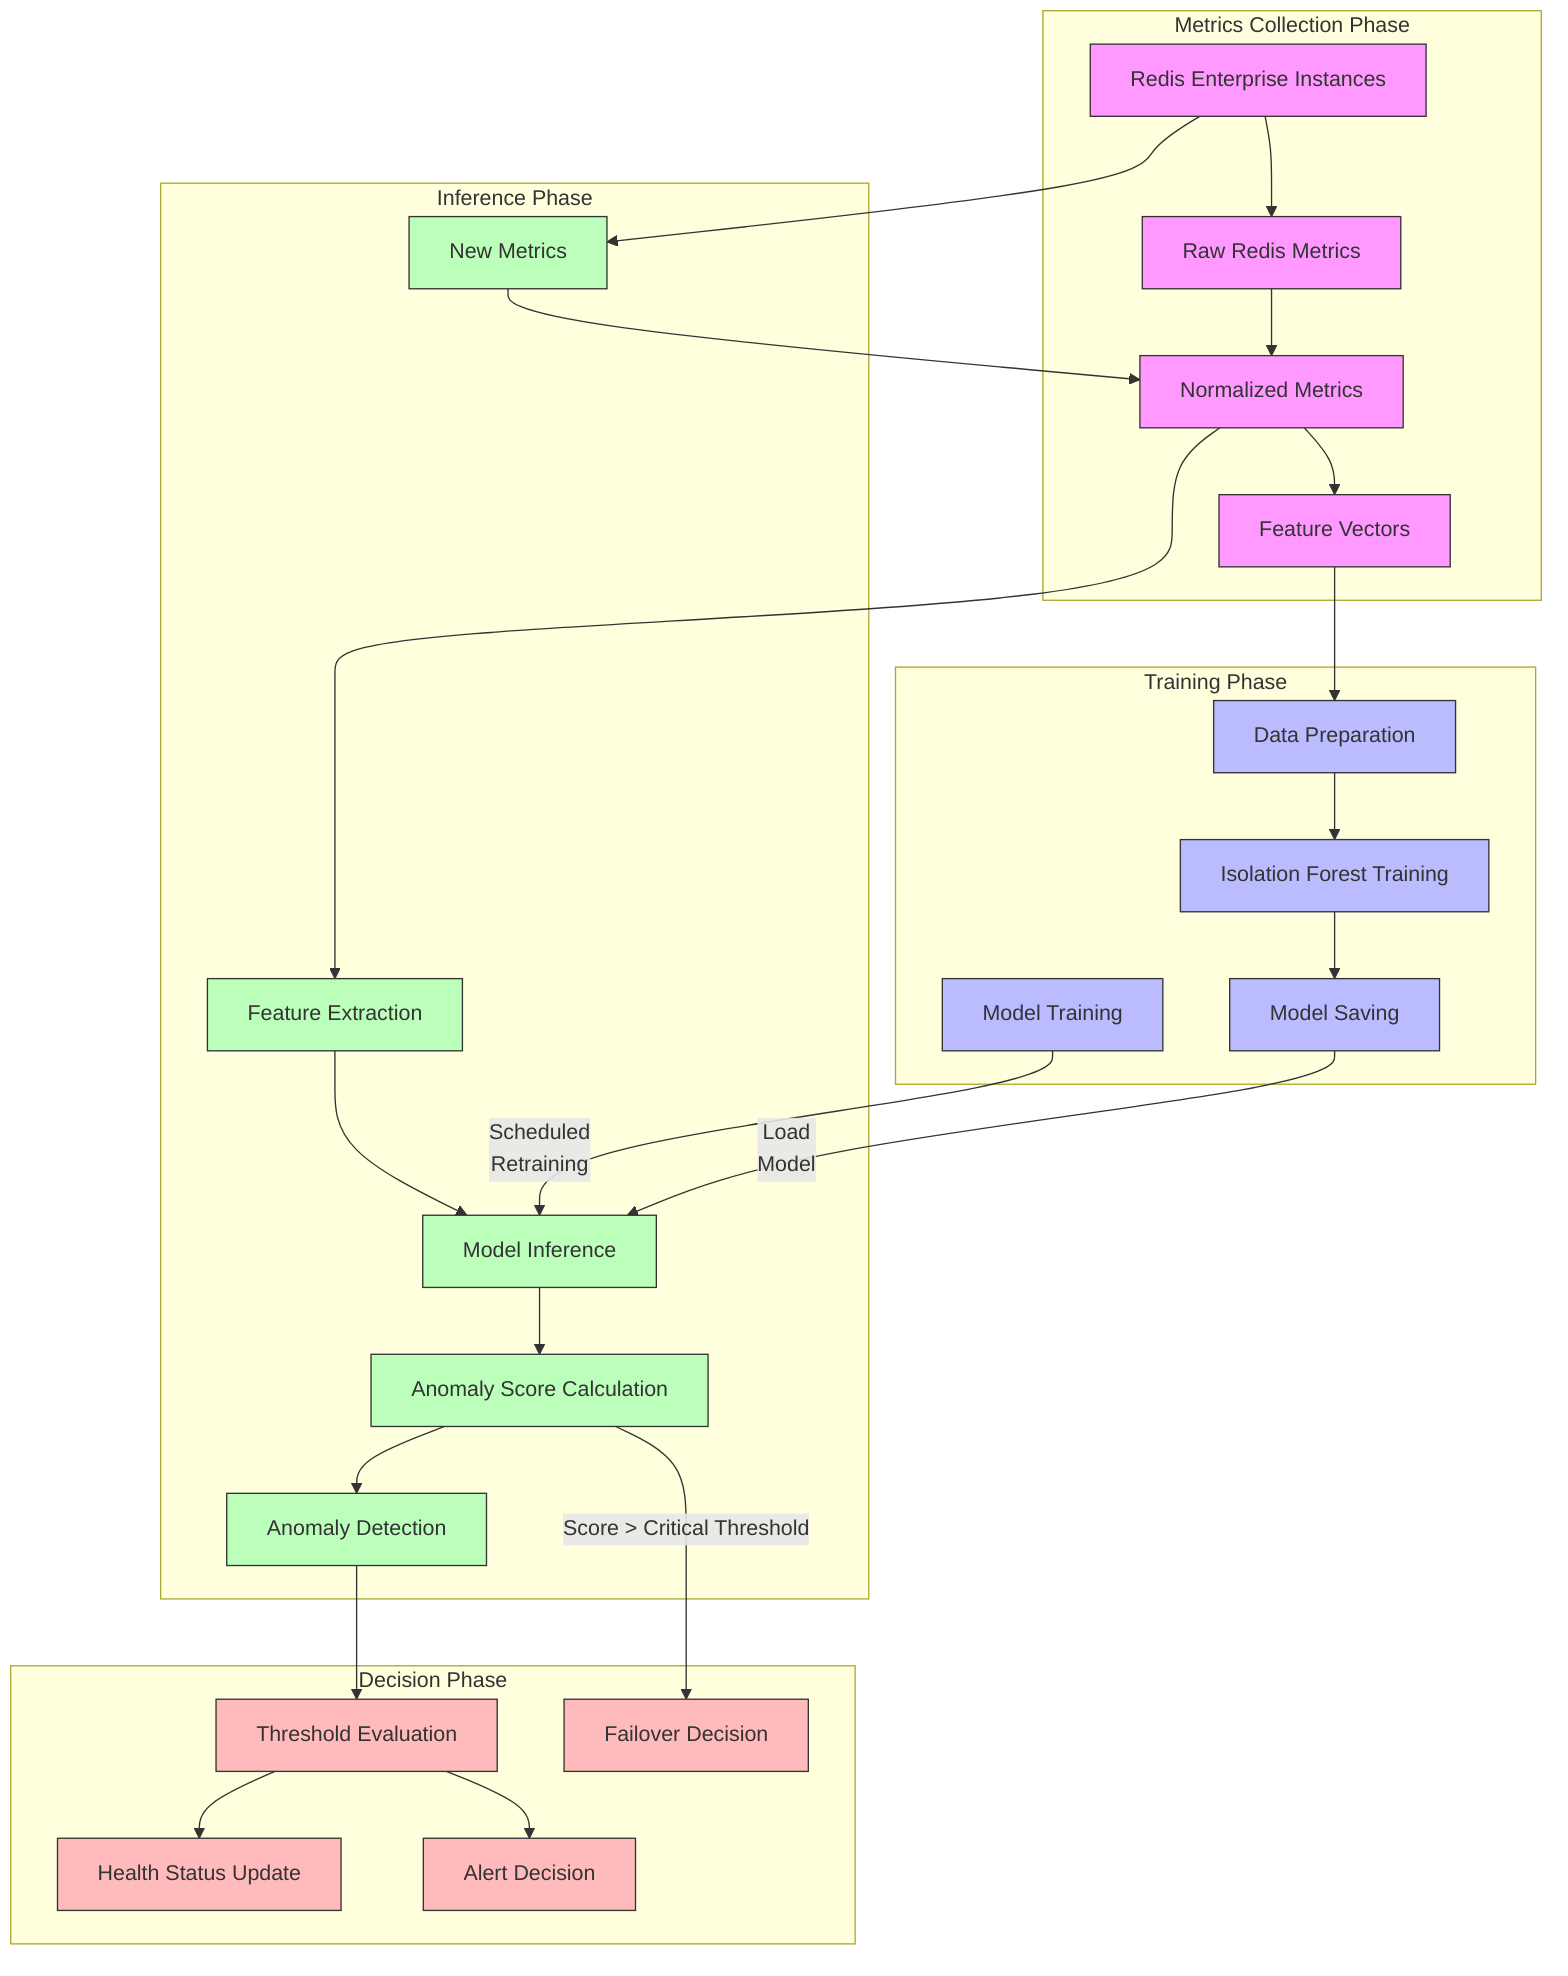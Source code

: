 flowchart TD
    subgraph "Metrics Collection Phase"
        Redis["Redis Enterprise Instances"]
        Metrics["Raw Redis Metrics"]
        NormMetrics["Normalized Metrics"]
        Features["Feature Vectors"]
    end
    
    subgraph "Training Phase"
        Train["Model Training"]
        DataPrep["Data Preparation"]
        ModelTrain["Isolation Forest Training"]
        ModelSave["Model Saving"]
    end
    
    subgraph "Inference Phase"
        NewMetrics["New Metrics"]
        FeatureExtract["Feature Extraction"]
        ModelInfer["Model Inference"]
        AnomalyScore["Anomaly Score Calculation"]
        AnomalyDetect["Anomaly Detection"]
    end
    
    subgraph "Decision Phase"
        Thresholds["Threshold Evaluation"]
        HealthUpdate["Health Status Update"]
        AlertDecision["Alert Decision"]
        FailoverDecision["Failover Decision"]
    end
    
    %% Collection Flow
    Redis --> Metrics
    Metrics --> NormMetrics
    NormMetrics --> Features
    
    %% Training Flow
    Features --> DataPrep
    DataPrep --> ModelTrain
    ModelTrain --> ModelSave
    
    %% Inference Flow
    Redis --> NewMetrics
    NewMetrics --> NormMetrics
    NormMetrics --> FeatureExtract
    FeatureExtract --> ModelInfer
    ModelInfer --> AnomalyScore
    AnomalyScore --> AnomalyDetect
    
    %% Decision Flow
    AnomalyDetect --> Thresholds
    Thresholds --> HealthUpdate
    Thresholds --> AlertDecision
    AnomalyScore -- "Score > Critical Threshold" --> FailoverDecision
    
    %% Connect Phases
    Train -- "Scheduled\nRetraining" --> ModelInfer
    ModelSave -- "Load\nModel" --> ModelInfer
    
    classDef collection fill:#f9f,stroke:#333,stroke-width:1px
    classDef training fill:#bbf,stroke:#333,stroke-width:1px
    classDef inference fill:#bfb,stroke:#333,stroke-width:1px
    classDef decision fill:#fbb,stroke:#333,stroke-width:1px
    
    class Redis,Metrics,NormMetrics,Features collection
    class Train,DataPrep,ModelTrain,ModelSave training
    class NewMetrics,FeatureExtract,ModelInfer,AnomalyScore,AnomalyDetect inference
    class Thresholds,HealthUpdate,AlertDecision,FailoverDecision decision